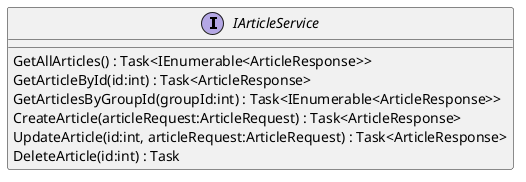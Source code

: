 @startuml
interface IArticleService {
    GetAllArticles() : Task<IEnumerable<ArticleResponse>>
    GetArticleById(id:int) : Task<ArticleResponse>
    GetArticlesByGroupId(groupId:int) : Task<IEnumerable<ArticleResponse>>
    CreateArticle(articleRequest:ArticleRequest) : Task<ArticleResponse>
    UpdateArticle(id:int, articleRequest:ArticleRequest) : Task<ArticleResponse>
    DeleteArticle(id:int) : Task
}
@enduml
